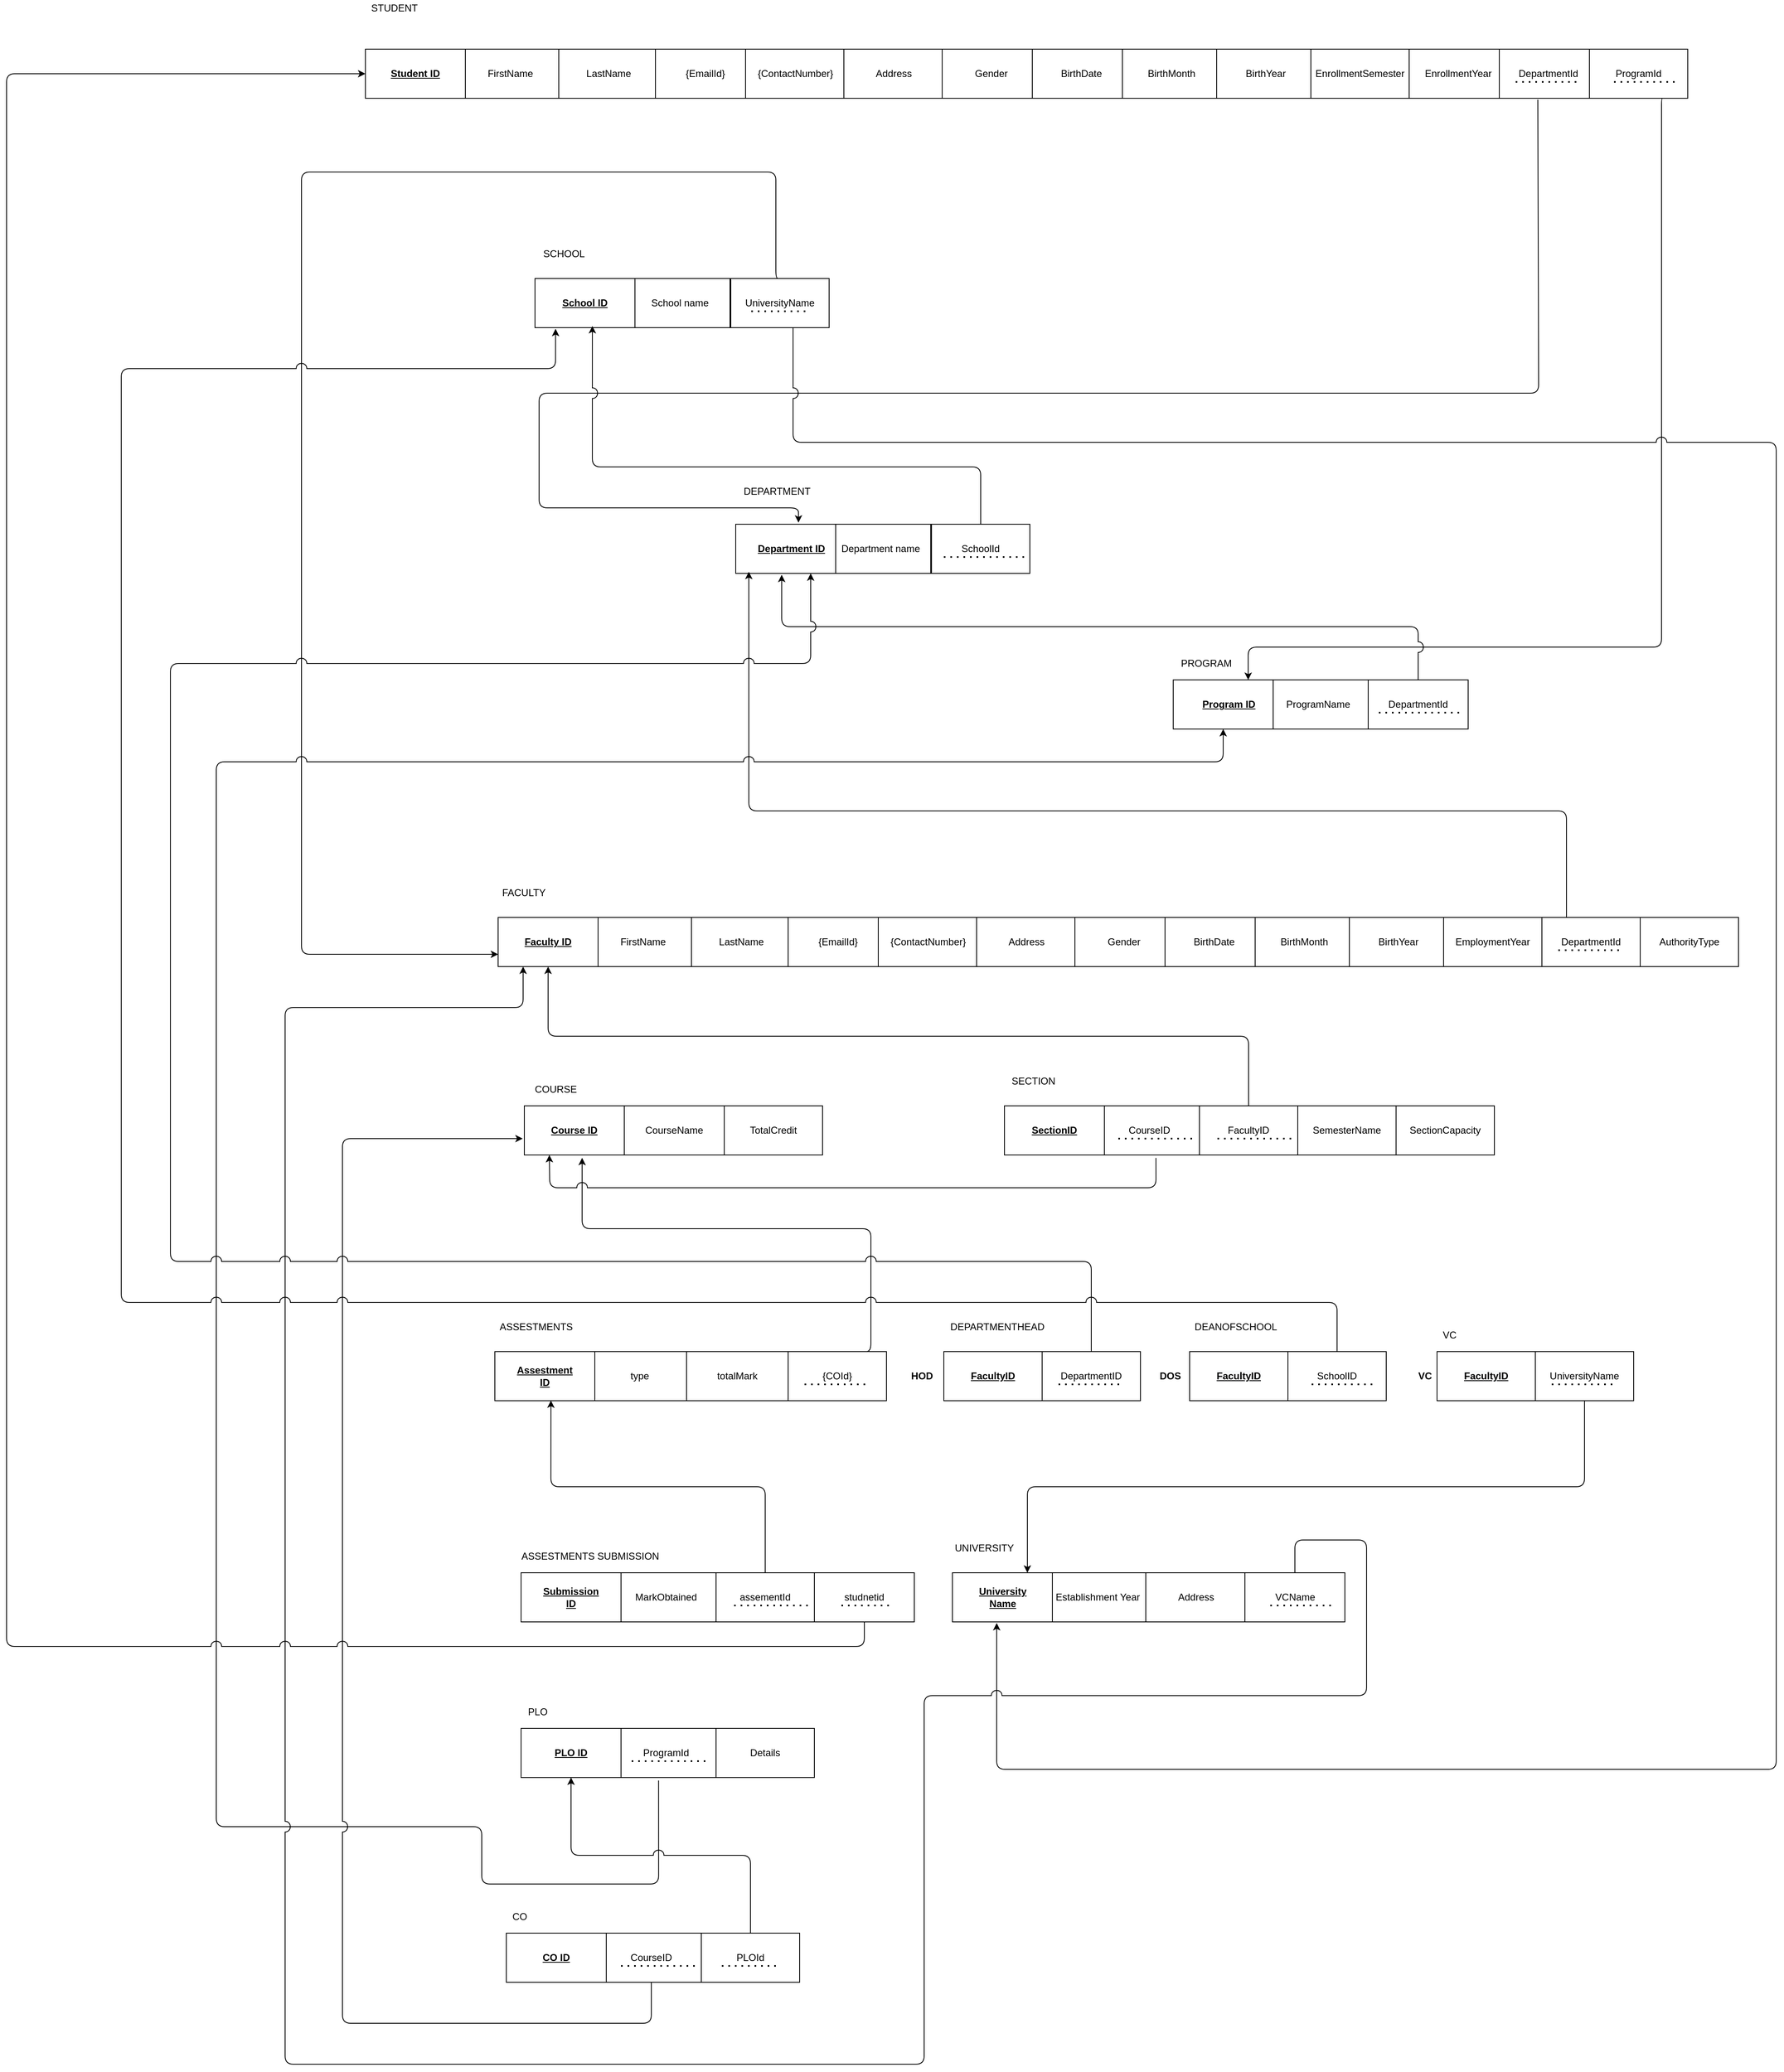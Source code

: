 <mxfile version="14.5.1" type="device"><diagram id="TLqkHAQ5XNs-BFpnqTvc" name="Page-1"><mxGraphModel dx="2272" dy="862" grid="1" gridSize="10" guides="1" tooltips="1" connect="1" arrows="1" fold="1" page="1" pageScale="1" pageWidth="850" pageHeight="1100" math="0" shadow="0"><root><mxCell id="0"/><mxCell id="1" parent="0"/><mxCell id="iAF2rdNjsyLF4VbZeckE-56" value="" style="edgeStyle=orthogonalEdgeStyle;rounded=1;orthogonalLoop=1;jettySize=auto;html=1;" parent="1" edge="1"><mxGeometry relative="1" as="geometry"><mxPoint x="350" y="560" as="sourcePoint"/></mxGeometry></mxCell><mxCell id="iAF2rdNjsyLF4VbZeckE-72" value="STUDENT" style="text;html=1;align=center;verticalAlign=middle;resizable=0;points=[];autosize=1;strokeColor=none;" parent="1" vertex="1"><mxGeometry x="-82" y="290" width="70" height="20" as="geometry"/></mxCell><mxCell id="iAF2rdNjsyLF4VbZeckE-84" value="FirstName" style="rounded=0;whiteSpace=wrap;html=1;" parent="1" vertex="1"><mxGeometry x="34" y="350" width="122" height="60" as="geometry"/></mxCell><mxCell id="iAF2rdNjsyLF4VbZeckE-85" value="" style="rounded=0;whiteSpace=wrap;html=1;" parent="1" vertex="1"><mxGeometry x="-82" y="350" width="122" height="60" as="geometry"/></mxCell><mxCell id="iAF2rdNjsyLF4VbZeckE-86" value="LastName" style="rounded=0;whiteSpace=wrap;html=1;" parent="1" vertex="1"><mxGeometry x="154" y="350" width="122" height="60" as="geometry"/></mxCell><mxCell id="iAF2rdNjsyLF4VbZeckE-87" value="&lt;b&gt;&lt;u&gt;Student ID&lt;/u&gt;&lt;/b&gt;" style="text;html=1;strokeColor=none;fillColor=none;align=center;verticalAlign=middle;whiteSpace=wrap;rounded=0;" parent="1" vertex="1"><mxGeometry x="-56" y="370" width="70" height="20" as="geometry"/></mxCell><mxCell id="iAF2rdNjsyLF4VbZeckE-88" value="{EmailId}" style="whiteSpace=wrap;html=1;" parent="1" vertex="1"><mxGeometry x="272" y="350" width="122" height="60" as="geometry"/></mxCell><mxCell id="iAF2rdNjsyLF4VbZeckE-89" value="{ContactNumber}" style="whiteSpace=wrap;html=1;" parent="1" vertex="1"><mxGeometry x="382" y="350" width="122" height="60" as="geometry"/></mxCell><mxCell id="iAF2rdNjsyLF4VbZeckE-90" value="Address" style="whiteSpace=wrap;html=1;" parent="1" vertex="1"><mxGeometry x="502" y="350" width="122" height="60" as="geometry"/></mxCell><mxCell id="iAF2rdNjsyLF4VbZeckE-91" value="Gender" style="whiteSpace=wrap;html=1;" parent="1" vertex="1"><mxGeometry x="622" y="350" width="120" height="60" as="geometry"/></mxCell><mxCell id="iAF2rdNjsyLF4VbZeckE-92" value="BirthDate" style="whiteSpace=wrap;html=1;" parent="1" vertex="1"><mxGeometry x="732" y="350" width="120" height="60" as="geometry"/></mxCell><mxCell id="iAF2rdNjsyLF4VbZeckE-93" value="BirthMonth" style="whiteSpace=wrap;html=1;" parent="1" vertex="1"><mxGeometry x="842" y="350" width="120" height="60" as="geometry"/></mxCell><mxCell id="iAF2rdNjsyLF4VbZeckE-94" value="BirthYear" style="whiteSpace=wrap;html=1;" parent="1" vertex="1"><mxGeometry x="957" y="350" width="120" height="60" as="geometry"/></mxCell><mxCell id="iAF2rdNjsyLF4VbZeckE-95" value="EnrollmentSemester" style="whiteSpace=wrap;html=1;" parent="1" vertex="1"><mxGeometry x="1072" y="350" width="120" height="60" as="geometry"/></mxCell><mxCell id="iAF2rdNjsyLF4VbZeckE-96" value="" style="edgeStyle=orthogonalEdgeStyle;rounded=1;orthogonalLoop=1;jettySize=auto;html=1;" parent="1" source="iAF2rdNjsyLF4VbZeckE-97" edge="1"><mxGeometry relative="1" as="geometry"><mxPoint x="1532.0" y="380" as="targetPoint"/></mxGeometry></mxCell><mxCell id="iAF2rdNjsyLF4VbZeckE-97" value="EnrollmentYear" style="whiteSpace=wrap;html=1;" parent="1" vertex="1"><mxGeometry x="1192" y="350" width="120" height="60" as="geometry"/></mxCell><mxCell id="iAF2rdNjsyLF4VbZeckE-131" style="edgeStyle=orthogonalEdgeStyle;rounded=1;orthogonalLoop=1;jettySize=auto;html=1;entryX=0.628;entryY=-0.033;entryDx=0;entryDy=0;entryPerimeter=0;exitX=0.392;exitY=1.027;exitDx=0;exitDy=0;exitPerimeter=0;jumpStyle=arc;jumpSize=13;" parent="1" source="iAF2rdNjsyLF4VbZeckE-98" target="iAF2rdNjsyLF4VbZeckE-112" edge="1"><mxGeometry relative="1" as="geometry"><Array as="points"><mxPoint x="1350" y="412"/><mxPoint x="1350" y="770"/><mxPoint x="130" y="770"/><mxPoint x="130" y="910"/><mxPoint x="447" y="910"/></Array><mxPoint x="1350" y="460" as="sourcePoint"/></mxGeometry></mxCell><mxCell id="iAF2rdNjsyLF4VbZeckE-98" value="DepartmentId" style="whiteSpace=wrap;html=1;" parent="1" vertex="1"><mxGeometry x="1302" y="350" width="120" height="60" as="geometry"/></mxCell><mxCell id="iAF2rdNjsyLF4VbZeckE-99" value="" style="endArrow=none;dashed=1;html=1;dashPattern=1 3;strokeWidth=2;" parent="1" edge="1"><mxGeometry width="50" height="50" relative="1" as="geometry"><mxPoint x="1322" y="390" as="sourcePoint"/><mxPoint x="1402" y="390" as="targetPoint"/><Array as="points"><mxPoint x="1392" y="390"/></Array></mxGeometry></mxCell><mxCell id="iAF2rdNjsyLF4VbZeckE-132" style="edgeStyle=orthogonalEdgeStyle;rounded=1;orthogonalLoop=1;jettySize=auto;html=1;exitX=0.75;exitY=1;exitDx=0;exitDy=0;entryX=0.75;entryY=0;entryDx=0;entryDy=0;jumpStyle=arc;jumpSize=13;" parent="1" source="iAF2rdNjsyLF4VbZeckE-100" target="iAF2rdNjsyLF4VbZeckE-123" edge="1"><mxGeometry relative="1" as="geometry"><mxPoint x="650" y="1140" as="targetPoint"/><Array as="points"><mxPoint x="1500" y="410"/><mxPoint x="1500" y="1080"/><mxPoint x="996" y="1080"/></Array></mxGeometry></mxCell><mxCell id="iAF2rdNjsyLF4VbZeckE-100" value="ProgramId" style="whiteSpace=wrap;html=1;" parent="1" vertex="1"><mxGeometry x="1412" y="350" width="120" height="60" as="geometry"/></mxCell><mxCell id="iAF2rdNjsyLF4VbZeckE-101" value="" style="endArrow=none;dashed=1;html=1;dashPattern=1 3;strokeWidth=2;" parent="1" edge="1"><mxGeometry width="50" height="50" relative="1" as="geometry"><mxPoint x="1442" y="390" as="sourcePoint"/><mxPoint x="1522" y="390" as="targetPoint"/></mxGeometry></mxCell><mxCell id="iAF2rdNjsyLF4VbZeckE-103" value="SCHOOL" style="text;html=1;align=center;verticalAlign=middle;resizable=0;points=[];autosize=1;strokeColor=none;" parent="1" vertex="1"><mxGeometry x="125" y="590" width="70" height="20" as="geometry"/></mxCell><mxCell id="iAF2rdNjsyLF4VbZeckE-104" value="School name" style="rounded=0;whiteSpace=wrap;html=1;" parent="1" vertex="1"><mxGeometry x="241" y="630" width="122" height="60" as="geometry"/></mxCell><mxCell id="iAF2rdNjsyLF4VbZeckE-105" value="" style="rounded=0;whiteSpace=wrap;html=1;" parent="1" vertex="1"><mxGeometry x="125" y="630" width="122" height="60" as="geometry"/></mxCell><mxCell id="iAF2rdNjsyLF4VbZeckE-106" value="&lt;u&gt;&lt;b&gt;School ID&lt;br&gt;&lt;/b&gt;&lt;/u&gt;" style="text;html=1;strokeColor=none;fillColor=none;align=center;verticalAlign=middle;whiteSpace=wrap;rounded=0;" parent="1" vertex="1"><mxGeometry x="151" y="650" width="70" height="20" as="geometry"/></mxCell><mxCell id="iAF2rdNjsyLF4VbZeckE-154" style="edgeStyle=orthogonalEdgeStyle;rounded=1;jumpStyle=arc;jumpSize=13;orthogonalLoop=1;jettySize=auto;html=1;exitX=0.5;exitY=0;exitDx=0;exitDy=0;entryX=0;entryY=0.75;entryDx=0;entryDy=0;" parent="1" source="iAF2rdNjsyLF4VbZeckE-108" target="iAF2rdNjsyLF4VbZeckE-135" edge="1"><mxGeometry relative="1" as="geometry"><mxPoint x="-170" y="1460" as="targetPoint"/><Array as="points"><mxPoint x="419" y="630"/><mxPoint x="419" y="500"/><mxPoint x="-160" y="500"/><mxPoint x="-160" y="1455"/></Array><mxPoint x="419" y="810" as="sourcePoint"/></mxGeometry></mxCell><mxCell id="iAF2rdNjsyLF4VbZeckE-242" style="edgeStyle=orthogonalEdgeStyle;rounded=1;jumpStyle=arc;jumpSize=13;orthogonalLoop=1;jettySize=auto;html=1;exitX=0.633;exitY=1;exitDx=0;exitDy=0;entryX=0.443;entryY=1.023;entryDx=0;entryDy=0;exitPerimeter=0;entryPerimeter=0;" parent="1" source="iAF2rdNjsyLF4VbZeckE-108" target="iAF2rdNjsyLF4VbZeckE-230" edge="1"><mxGeometry relative="1" as="geometry"><mxPoint x="1650" y="3750" as="targetPoint"/><Array as="points"><mxPoint x="440" y="830"/><mxPoint x="1640" y="830"/><mxPoint x="1640" y="2450"/><mxPoint x="689" y="2450"/></Array></mxGeometry></mxCell><mxCell id="iAF2rdNjsyLF4VbZeckE-108" value="UniversityName" style="whiteSpace=wrap;html=1;" parent="1" vertex="1"><mxGeometry x="364" y="630" width="120" height="60" as="geometry"/></mxCell><mxCell id="iAF2rdNjsyLF4VbZeckE-111" value="Department name" style="rounded=0;whiteSpace=wrap;html=1;" parent="1" vertex="1"><mxGeometry x="486" y="930" width="122" height="60" as="geometry"/></mxCell><mxCell id="iAF2rdNjsyLF4VbZeckE-112" value="" style="rounded=0;whiteSpace=wrap;html=1;" parent="1" vertex="1"><mxGeometry x="370" y="930" width="122" height="60" as="geometry"/></mxCell><mxCell id="iAF2rdNjsyLF4VbZeckE-113" value="&lt;u&gt;&lt;b&gt;Department ID&lt;br&gt;&lt;/b&gt;&lt;/u&gt;" style="text;html=1;strokeColor=none;fillColor=none;align=center;verticalAlign=middle;whiteSpace=wrap;rounded=0;" parent="1" vertex="1"><mxGeometry x="396" y="950" width="84" height="20" as="geometry"/></mxCell><mxCell id="iAF2rdNjsyLF4VbZeckE-121" style="edgeStyle=orthogonalEdgeStyle;rounded=1;orthogonalLoop=1;jettySize=auto;html=1;exitX=0.5;exitY=0;exitDx=0;exitDy=0;entryX=0.574;entryY=0.967;entryDx=0;entryDy=0;entryPerimeter=0;jumpStyle=arc;jumpSize=13;" parent="1" source="iAF2rdNjsyLF4VbZeckE-115" target="iAF2rdNjsyLF4VbZeckE-105" edge="1"><mxGeometry relative="1" as="geometry"><Array as="points"><mxPoint x="669" y="860"/><mxPoint x="195" y="860"/></Array></mxGeometry></mxCell><mxCell id="iAF2rdNjsyLF4VbZeckE-115" value="SchoolId" style="whiteSpace=wrap;html=1;" parent="1" vertex="1"><mxGeometry x="609" y="930" width="120" height="60" as="geometry"/></mxCell><mxCell id="iAF2rdNjsyLF4VbZeckE-117" value="" style="endArrow=none;dashed=1;html=1;dashPattern=1 3;strokeWidth=2;" parent="1" edge="1"><mxGeometry width="50" height="50" relative="1" as="geometry"><mxPoint x="624" y="970" as="sourcePoint"/><mxPoint x="724" y="970" as="targetPoint"/><Array as="points"><mxPoint x="674" y="970"/></Array></mxGeometry></mxCell><mxCell id="iAF2rdNjsyLF4VbZeckE-118" value="DEPARTMENT" style="text;html=1;align=center;verticalAlign=middle;resizable=0;points=[];autosize=1;strokeColor=none;" parent="1" vertex="1"><mxGeometry x="370" y="880" width="100" height="20" as="geometry"/></mxCell><mxCell id="iAF2rdNjsyLF4VbZeckE-122" value="ProgramName" style="rounded=0;whiteSpace=wrap;html=1;" parent="1" vertex="1"><mxGeometry x="1020" y="1120" width="122" height="60" as="geometry"/></mxCell><mxCell id="iAF2rdNjsyLF4VbZeckE-123" value="" style="rounded=0;whiteSpace=wrap;html=1;" parent="1" vertex="1"><mxGeometry x="904" y="1120" width="122" height="60" as="geometry"/></mxCell><mxCell id="iAF2rdNjsyLF4VbZeckE-124" value="&lt;u&gt;&lt;b&gt;Program ID&lt;br&gt;&lt;/b&gt;&lt;/u&gt;" style="text;html=1;strokeColor=none;fillColor=none;align=center;verticalAlign=middle;whiteSpace=wrap;rounded=0;" parent="1" vertex="1"><mxGeometry x="930" y="1140" width="84" height="20" as="geometry"/></mxCell><mxCell id="iAF2rdNjsyLF4VbZeckE-130" style="edgeStyle=orthogonalEdgeStyle;rounded=1;orthogonalLoop=1;jettySize=auto;html=1;exitX=0.5;exitY=0;exitDx=0;exitDy=0;entryX=0.46;entryY=1.028;entryDx=0;entryDy=0;entryPerimeter=0;jumpStyle=arc;jumpSize=13;" parent="1" source="iAF2rdNjsyLF4VbZeckE-125" target="iAF2rdNjsyLF4VbZeckE-112" edge="1"><mxGeometry relative="1" as="geometry"/></mxCell><mxCell id="iAF2rdNjsyLF4VbZeckE-125" value="DepartmentId" style="whiteSpace=wrap;html=1;" parent="1" vertex="1"><mxGeometry x="1142" y="1120" width="122" height="60" as="geometry"/></mxCell><mxCell id="iAF2rdNjsyLF4VbZeckE-126" value="" style="endArrow=none;dashed=1;html=1;dashPattern=1 3;strokeWidth=2;" parent="1" edge="1"><mxGeometry width="50" height="50" relative="1" as="geometry"><mxPoint x="1155" y="1160" as="sourcePoint"/><mxPoint x="1255" y="1160" as="targetPoint"/></mxGeometry></mxCell><mxCell id="iAF2rdNjsyLF4VbZeckE-127" value="PROGRAM" style="text;html=1;align=center;verticalAlign=middle;resizable=0;points=[];autosize=1;strokeColor=none;" parent="1" vertex="1"><mxGeometry x="904" y="1090" width="80" height="20" as="geometry"/></mxCell><mxCell id="iAF2rdNjsyLF4VbZeckE-133" value="FACULTY" style="text;html=1;align=center;verticalAlign=middle;resizable=0;points=[];autosize=1;strokeColor=none;" parent="1" vertex="1"><mxGeometry x="76" y="1370" width="70" height="20" as="geometry"/></mxCell><mxCell id="iAF2rdNjsyLF4VbZeckE-134" value="FirstName" style="rounded=0;whiteSpace=wrap;html=1;" parent="1" vertex="1"><mxGeometry x="196" y="1410" width="122" height="60" as="geometry"/></mxCell><mxCell id="iAF2rdNjsyLF4VbZeckE-135" value="" style="rounded=0;whiteSpace=wrap;html=1;" parent="1" vertex="1"><mxGeometry x="80" y="1410" width="122" height="60" as="geometry"/></mxCell><mxCell id="iAF2rdNjsyLF4VbZeckE-136" value="LastName" style="rounded=0;whiteSpace=wrap;html=1;" parent="1" vertex="1"><mxGeometry x="316" y="1410" width="122" height="60" as="geometry"/></mxCell><mxCell id="iAF2rdNjsyLF4VbZeckE-137" value="&lt;b&gt;&lt;u&gt;Faculty ID&lt;/u&gt;&lt;/b&gt;" style="text;html=1;strokeColor=none;fillColor=none;align=center;verticalAlign=middle;whiteSpace=wrap;rounded=0;" parent="1" vertex="1"><mxGeometry x="106" y="1430" width="70" height="20" as="geometry"/></mxCell><mxCell id="iAF2rdNjsyLF4VbZeckE-138" value="{EmailId}" style="whiteSpace=wrap;html=1;" parent="1" vertex="1"><mxGeometry x="434" y="1410" width="122" height="60" as="geometry"/></mxCell><mxCell id="iAF2rdNjsyLF4VbZeckE-139" value="{ContactNumber}" style="whiteSpace=wrap;html=1;" parent="1" vertex="1"><mxGeometry x="544" y="1410" width="122" height="60" as="geometry"/></mxCell><mxCell id="iAF2rdNjsyLF4VbZeckE-140" value="Address" style="whiteSpace=wrap;html=1;" parent="1" vertex="1"><mxGeometry x="664" y="1410" width="122" height="60" as="geometry"/></mxCell><mxCell id="iAF2rdNjsyLF4VbZeckE-141" value="Gender" style="whiteSpace=wrap;html=1;" parent="1" vertex="1"><mxGeometry x="784" y="1410" width="120" height="60" as="geometry"/></mxCell><mxCell id="iAF2rdNjsyLF4VbZeckE-142" value="BirthDate" style="whiteSpace=wrap;html=1;" parent="1" vertex="1"><mxGeometry x="894" y="1410" width="120" height="60" as="geometry"/></mxCell><mxCell id="iAF2rdNjsyLF4VbZeckE-143" value="BirthMonth" style="whiteSpace=wrap;html=1;" parent="1" vertex="1"><mxGeometry x="1004" y="1410" width="120" height="60" as="geometry"/></mxCell><mxCell id="iAF2rdNjsyLF4VbZeckE-144" value="BirthYear" style="whiteSpace=wrap;html=1;" parent="1" vertex="1"><mxGeometry x="1119" y="1410" width="120" height="60" as="geometry"/></mxCell><mxCell id="iAF2rdNjsyLF4VbZeckE-145" value="EmploymentYear" style="whiteSpace=wrap;html=1;" parent="1" vertex="1"><mxGeometry x="1234" y="1410" width="120" height="60" as="geometry"/></mxCell><mxCell id="iAF2rdNjsyLF4VbZeckE-152" style="edgeStyle=orthogonalEdgeStyle;rounded=1;jumpStyle=arc;jumpSize=13;orthogonalLoop=1;jettySize=auto;html=1;exitX=0.25;exitY=0;exitDx=0;exitDy=0;entryX=0.131;entryY=0.967;entryDx=0;entryDy=0;entryPerimeter=0;" parent="1" source="iAF2rdNjsyLF4VbZeckE-148" target="iAF2rdNjsyLF4VbZeckE-112" edge="1"><mxGeometry relative="1" as="geometry"><mxPoint x="-30" y="1150" as="targetPoint"/><Array as="points"><mxPoint x="1384" y="1280"/><mxPoint x="386" y="1280"/></Array></mxGeometry></mxCell><mxCell id="iAF2rdNjsyLF4VbZeckE-148" value="DepartmentId" style="whiteSpace=wrap;html=1;" parent="1" vertex="1"><mxGeometry x="1354" y="1410" width="120" height="60" as="geometry"/></mxCell><mxCell id="iAF2rdNjsyLF4VbZeckE-151" value="" style="endArrow=none;dashed=1;html=1;dashPattern=1 3;strokeWidth=2;" parent="1" edge="1"><mxGeometry width="50" height="50" relative="1" as="geometry"><mxPoint x="1374" y="1450" as="sourcePoint"/><mxPoint x="1454" y="1450" as="targetPoint"/></mxGeometry></mxCell><mxCell id="iAF2rdNjsyLF4VbZeckE-155" value="COURSE" style="text;html=1;align=center;verticalAlign=middle;resizable=0;points=[];autosize=1;strokeColor=none;" parent="1" vertex="1"><mxGeometry x="115" y="1610" width="70" height="20" as="geometry"/></mxCell><mxCell id="iAF2rdNjsyLF4VbZeckE-157" value="" style="rounded=0;whiteSpace=wrap;html=1;" parent="1" vertex="1"><mxGeometry x="112" y="1640" width="122" height="60" as="geometry"/></mxCell><mxCell id="iAF2rdNjsyLF4VbZeckE-159" value="&lt;b&gt;&lt;u&gt;Course ID&lt;br&gt;&lt;/u&gt;&lt;/b&gt;" style="text;html=1;strokeColor=none;fillColor=none;align=center;verticalAlign=middle;whiteSpace=wrap;rounded=0;" parent="1" vertex="1"><mxGeometry x="138" y="1660" width="70" height="20" as="geometry"/></mxCell><mxCell id="iAF2rdNjsyLF4VbZeckE-160" value="CourseName" style="whiteSpace=wrap;html=1;" parent="1" vertex="1"><mxGeometry x="234" y="1640" width="122" height="60" as="geometry"/></mxCell><mxCell id="iAF2rdNjsyLF4VbZeckE-162" value="TotalCredit" style="whiteSpace=wrap;html=1;" parent="1" vertex="1"><mxGeometry x="356" y="1640" width="120" height="60" as="geometry"/></mxCell><mxCell id="iAF2rdNjsyLF4VbZeckE-174" value="ASSESTMENTS" style="text;html=1;align=center;verticalAlign=middle;resizable=0;points=[];autosize=1;strokeColor=none;" parent="1" vertex="1"><mxGeometry x="76" y="1900" width="100" height="20" as="geometry"/></mxCell><mxCell id="iAF2rdNjsyLF4VbZeckE-176" value="type" style="rounded=0;whiteSpace=wrap;html=1;" parent="1" vertex="1"><mxGeometry x="192" y="1940" width="122" height="60" as="geometry"/></mxCell><mxCell id="iAF2rdNjsyLF4VbZeckE-177" value="" style="rounded=0;whiteSpace=wrap;html=1;" parent="1" vertex="1"><mxGeometry x="76" y="1940" width="122" height="60" as="geometry"/></mxCell><mxCell id="iAF2rdNjsyLF4VbZeckE-178" value="totalMark" style="rounded=0;whiteSpace=wrap;html=1;" parent="1" vertex="1"><mxGeometry x="310" y="1940" width="124" height="60" as="geometry"/></mxCell><mxCell id="iAF2rdNjsyLF4VbZeckE-179" value="&lt;b&gt;&lt;u&gt;Assestment ID&lt;/u&gt;&lt;/b&gt;" style="text;html=1;strokeColor=none;fillColor=none;align=center;verticalAlign=middle;whiteSpace=wrap;rounded=0;" parent="1" vertex="1"><mxGeometry x="102" y="1960" width="70" height="20" as="geometry"/></mxCell><mxCell id="iAF2rdNjsyLF4VbZeckE-185" style="edgeStyle=orthogonalEdgeStyle;rounded=1;jumpStyle=arc;jumpSize=13;orthogonalLoop=1;jettySize=auto;html=1;exitX=0.75;exitY=0;exitDx=0;exitDy=0;entryX=0.578;entryY=1.059;entryDx=0;entryDy=0;entryPerimeter=0;" parent="1" source="iAF2rdNjsyLF4VbZeckE-181" target="iAF2rdNjsyLF4VbZeckE-157" edge="1"><mxGeometry relative="1" as="geometry"><mxPoint x="535.412" y="1770" as="targetPoint"/><Array as="points"><mxPoint x="535" y="1940"/><mxPoint x="535" y="1790"/><mxPoint x="183" y="1790"/></Array><mxPoint x="535" y="2180" as="sourcePoint"/></mxGeometry></mxCell><mxCell id="iAF2rdNjsyLF4VbZeckE-181" value="{COId}" style="whiteSpace=wrap;html=1;" parent="1" vertex="1"><mxGeometry x="434" y="1940" width="120" height="60" as="geometry"/></mxCell><mxCell id="iAF2rdNjsyLF4VbZeckE-182" value="" style="endArrow=none;dashed=1;html=1;dashPattern=1 3;strokeWidth=2;" parent="1" edge="1"><mxGeometry width="50" height="50" relative="1" as="geometry"><mxPoint x="454" y="1980" as="sourcePoint"/><mxPoint x="534" y="1980" as="targetPoint"/></mxGeometry></mxCell><mxCell id="iAF2rdNjsyLF4VbZeckE-186" value="ASSESTMENTS SUBMISSION" style="text;html=1;align=center;verticalAlign=middle;resizable=0;points=[];autosize=1;strokeColor=none;" parent="1" vertex="1"><mxGeometry x="102" y="2180" width="180" height="20" as="geometry"/></mxCell><mxCell id="iAF2rdNjsyLF4VbZeckE-187" value="MarkObtained" style="rounded=0;whiteSpace=wrap;html=1;" parent="1" vertex="1"><mxGeometry x="224" y="2210" width="122" height="60" as="geometry"/></mxCell><mxCell id="iAF2rdNjsyLF4VbZeckE-188" value="" style="rounded=0;whiteSpace=wrap;html=1;" parent="1" vertex="1"><mxGeometry x="108" y="2210" width="122" height="60" as="geometry"/></mxCell><mxCell id="iAF2rdNjsyLF4VbZeckE-189" value="&lt;b&gt;&lt;u&gt;Submission ID&lt;/u&gt;&lt;/b&gt;" style="text;html=1;strokeColor=none;fillColor=none;align=center;verticalAlign=middle;whiteSpace=wrap;rounded=0;" parent="1" vertex="1"><mxGeometry x="134" y="2230" width="70" height="20" as="geometry"/></mxCell><mxCell id="iAF2rdNjsyLF4VbZeckE-193" style="edgeStyle=orthogonalEdgeStyle;rounded=1;jumpStyle=arc;jumpSize=13;orthogonalLoop=1;jettySize=auto;html=1;exitX=0.5;exitY=0;exitDx=0;exitDy=0;entryX=0.561;entryY=0.995;entryDx=0;entryDy=0;entryPerimeter=0;" parent="1" source="iAF2rdNjsyLF4VbZeckE-191" target="iAF2rdNjsyLF4VbZeckE-177" edge="1"><mxGeometry relative="1" as="geometry"/></mxCell><mxCell id="iAF2rdNjsyLF4VbZeckE-191" value="assementId" style="whiteSpace=wrap;html=1;" parent="1" vertex="1"><mxGeometry x="346" y="2210" width="120" height="60" as="geometry"/></mxCell><mxCell id="iAF2rdNjsyLF4VbZeckE-192" value="" style="endArrow=none;dashed=1;html=1;dashPattern=1 3;strokeWidth=2;" parent="1" edge="1"><mxGeometry width="50" height="50" relative="1" as="geometry"><mxPoint x="368" y="2250" as="sourcePoint"/><mxPoint x="458" y="2250" as="targetPoint"/></mxGeometry></mxCell><mxCell id="iAF2rdNjsyLF4VbZeckE-194" value="PLO" style="text;html=1;align=center;verticalAlign=middle;resizable=0;points=[];autosize=1;strokeColor=none;" parent="1" vertex="1"><mxGeometry x="108" y="2370" width="40" height="20" as="geometry"/></mxCell><mxCell id="iAF2rdNjsyLF4VbZeckE-201" style="edgeStyle=orthogonalEdgeStyle;rounded=1;jumpStyle=arc;jumpSize=13;orthogonalLoop=1;jettySize=auto;html=1;exitX=0.425;exitY=1.06;exitDx=0;exitDy=0;entryX=0.5;entryY=1;entryDx=0;entryDy=0;exitPerimeter=0;" parent="1" source="iAF2rdNjsyLF4VbZeckE-196" target="iAF2rdNjsyLF4VbZeckE-123" edge="1"><mxGeometry relative="1" as="geometry"><mxPoint x="-264" y="1990" as="targetPoint"/><Array as="points"><mxPoint x="276" y="2590"/><mxPoint x="60" y="2590"/><mxPoint x="60" y="2520"/><mxPoint x="-264" y="2520"/><mxPoint x="-264" y="1220"/><mxPoint x="965" y="1220"/></Array></mxGeometry></mxCell><mxCell id="iAF2rdNjsyLF4VbZeckE-196" value="ProgramId" style="rounded=0;whiteSpace=wrap;html=1;" parent="1" vertex="1"><mxGeometry x="224" y="2400" width="122" height="60" as="geometry"/></mxCell><mxCell id="iAF2rdNjsyLF4VbZeckE-197" value="" style="rounded=0;whiteSpace=wrap;html=1;" parent="1" vertex="1"><mxGeometry x="108" y="2400" width="122" height="60" as="geometry"/></mxCell><mxCell id="iAF2rdNjsyLF4VbZeckE-198" value="&lt;b&gt;&lt;u&gt;PLO ID&lt;/u&gt;&lt;/b&gt;" style="text;html=1;strokeColor=none;fillColor=none;align=center;verticalAlign=middle;whiteSpace=wrap;rounded=0;" parent="1" vertex="1"><mxGeometry x="134" y="2420" width="70" height="20" as="geometry"/></mxCell><mxCell id="iAF2rdNjsyLF4VbZeckE-199" value="Details" style="whiteSpace=wrap;html=1;" parent="1" vertex="1"><mxGeometry x="346" y="2400" width="120" height="60" as="geometry"/></mxCell><mxCell id="iAF2rdNjsyLF4VbZeckE-200" value="" style="endArrow=none;dashed=1;html=1;dashPattern=1 3;strokeWidth=2;" parent="1" edge="1"><mxGeometry width="50" height="50" relative="1" as="geometry"><mxPoint x="243" y="2440" as="sourcePoint"/><mxPoint x="333" y="2440" as="targetPoint"/></mxGeometry></mxCell><mxCell id="iAF2rdNjsyLF4VbZeckE-213" style="edgeStyle=orthogonalEdgeStyle;rounded=1;jumpStyle=arc;jumpSize=13;orthogonalLoop=1;jettySize=auto;html=1;exitX=0.5;exitY=1;exitDx=0;exitDy=0;" parent="1" source="iAF2rdNjsyLF4VbZeckE-203" edge="1"><mxGeometry relative="1" as="geometry"><mxPoint x="110" y="1680" as="targetPoint"/><Array as="points"><mxPoint x="267" y="2760"/><mxPoint x="-110" y="2760"/><mxPoint x="-110" y="1680"/></Array></mxGeometry></mxCell><mxCell id="iAF2rdNjsyLF4VbZeckE-203" value="CourseID" style="rounded=0;whiteSpace=wrap;html=1;" parent="1" vertex="1"><mxGeometry x="206" y="2650" width="122" height="60" as="geometry"/></mxCell><mxCell id="iAF2rdNjsyLF4VbZeckE-204" value="" style="rounded=0;whiteSpace=wrap;html=1;" parent="1" vertex="1"><mxGeometry x="90" y="2650" width="122" height="60" as="geometry"/></mxCell><mxCell id="iAF2rdNjsyLF4VbZeckE-205" value="&lt;b&gt;&lt;u&gt;CO ID&lt;/u&gt;&lt;/b&gt;" style="text;html=1;strokeColor=none;fillColor=none;align=center;verticalAlign=middle;whiteSpace=wrap;rounded=0;" parent="1" vertex="1"><mxGeometry x="116" y="2670" width="70" height="20" as="geometry"/></mxCell><mxCell id="iAF2rdNjsyLF4VbZeckE-214" style="edgeStyle=orthogonalEdgeStyle;rounded=1;jumpStyle=arc;jumpSize=13;orthogonalLoop=1;jettySize=auto;html=1;exitX=0.5;exitY=0;exitDx=0;exitDy=0;entryX=0.5;entryY=1;entryDx=0;entryDy=0;" parent="1" source="iAF2rdNjsyLF4VbZeckE-206" target="iAF2rdNjsyLF4VbZeckE-197" edge="1"><mxGeometry relative="1" as="geometry"/></mxCell><mxCell id="iAF2rdNjsyLF4VbZeckE-206" value="PLOId" style="whiteSpace=wrap;html=1;" parent="1" vertex="1"><mxGeometry x="328" y="2650" width="120" height="60" as="geometry"/></mxCell><mxCell id="iAF2rdNjsyLF4VbZeckE-207" value="" style="endArrow=none;dashed=1;html=1;dashPattern=1 3;strokeWidth=2;" parent="1" edge="1"><mxGeometry width="50" height="50" relative="1" as="geometry"><mxPoint x="230" y="2690.0" as="sourcePoint"/><mxPoint x="320" y="2690.0" as="targetPoint"/></mxGeometry></mxCell><mxCell id="iAF2rdNjsyLF4VbZeckE-208" value="CO" style="text;html=1;align=center;verticalAlign=middle;resizable=0;points=[];autosize=1;strokeColor=none;" parent="1" vertex="1"><mxGeometry x="91" y="2620" width="30" height="20" as="geometry"/></mxCell><mxCell id="iAF2rdNjsyLF4VbZeckE-212" value="" style="endArrow=none;dashed=1;html=1;dashPattern=1 3;strokeWidth=2;" parent="1" edge="1"><mxGeometry width="50" height="50" relative="1" as="geometry"><mxPoint x="353" y="2690" as="sourcePoint"/><mxPoint x="423" y="2690" as="targetPoint"/><Array as="points"><mxPoint x="393" y="2690"/></Array></mxGeometry></mxCell><mxCell id="iAF2rdNjsyLF4VbZeckE-228" value="UNIVERSITY" style="text;html=1;align=center;verticalAlign=middle;resizable=0;points=[];autosize=1;strokeColor=none;" parent="1" vertex="1"><mxGeometry x="628" y="2170" width="90" height="20" as="geometry"/></mxCell><mxCell id="iAF2rdNjsyLF4VbZeckE-229" value="Establishment Year" style="rounded=0;whiteSpace=wrap;html=1;" parent="1" vertex="1"><mxGeometry x="750.5" y="2210" width="122" height="60" as="geometry"/></mxCell><mxCell id="iAF2rdNjsyLF4VbZeckE-230" value="" style="rounded=0;whiteSpace=wrap;html=1;" parent="1" vertex="1"><mxGeometry x="634.5" y="2210" width="122" height="60" as="geometry"/></mxCell><mxCell id="iAF2rdNjsyLF4VbZeckE-231" value="Address" style="rounded=0;whiteSpace=wrap;html=1;" parent="1" vertex="1"><mxGeometry x="870.5" y="2210" width="122" height="60" as="geometry"/></mxCell><mxCell id="iAF2rdNjsyLF4VbZeckE-232" value="&lt;b&gt;&lt;u&gt;University Name&lt;/u&gt;&lt;/b&gt;" style="text;html=1;strokeColor=none;fillColor=none;align=center;verticalAlign=middle;whiteSpace=wrap;rounded=0;" parent="1" vertex="1"><mxGeometry x="660.5" y="2230" width="70" height="20" as="geometry"/></mxCell><mxCell id="iAF2rdNjsyLF4VbZeckE-241" style="edgeStyle=orthogonalEdgeStyle;rounded=1;jumpStyle=arc;jumpSize=13;orthogonalLoop=1;jettySize=auto;html=1;entryX=0.25;entryY=1;entryDx=0;entryDy=0;exitX=0.5;exitY=0;exitDx=0;exitDy=0;" parent="1" source="iAF2rdNjsyLF4VbZeckE-234" target="iAF2rdNjsyLF4VbZeckE-135" edge="1"><mxGeometry relative="1" as="geometry"><mxPoint x="-150" y="1400" as="targetPoint"/><Array as="points"><mxPoint x="1053" y="2170"/><mxPoint x="1140" y="2170"/><mxPoint x="1140" y="2360"/><mxPoint x="600" y="2360"/><mxPoint x="600" y="2810"/><mxPoint x="-180" y="2810"/><mxPoint x="-180" y="1520"/><mxPoint x="111" y="1520"/></Array><mxPoint x="1420" y="2560" as="sourcePoint"/></mxGeometry></mxCell><mxCell id="iAF2rdNjsyLF4VbZeckE-234" value="VCName" style="whiteSpace=wrap;html=1;" parent="1" vertex="1"><mxGeometry x="991.5" y="2210" width="122" height="60" as="geometry"/></mxCell><mxCell id="iAF2rdNjsyLF4VbZeckE-239" value="" style="endArrow=none;dashed=1;html=1;dashPattern=1 3;strokeWidth=2;" parent="1" edge="1"><mxGeometry width="50" height="50" relative="1" as="geometry"><mxPoint x="1022.5" y="2250" as="sourcePoint"/><mxPoint x="1102.5" y="2250" as="targetPoint"/></mxGeometry></mxCell><mxCell id="VSVc-goV0LE4fA34rdjV-1" value="" style="endArrow=none;dashed=1;html=1;dashPattern=1 3;strokeWidth=2;" parent="1" edge="1"><mxGeometry width="50" height="50" relative="1" as="geometry"><mxPoint x="389" y="670" as="sourcePoint"/><mxPoint x="459" y="670" as="targetPoint"/><Array as="points"/></mxGeometry></mxCell><mxCell id="VSVc-goV0LE4fA34rdjV-2" value="AuthorityType" style="rounded=0;whiteSpace=wrap;html=1;" parent="1" vertex="1"><mxGeometry x="1474" y="1410" width="120" height="60" as="geometry"/></mxCell><mxCell id="VSVc-goV0LE4fA34rdjV-3" value="CourseID" style="rounded=0;whiteSpace=wrap;html=1;" parent="1" vertex="1"><mxGeometry x="814" y="1640" width="122" height="60" as="geometry"/></mxCell><mxCell id="VSVc-goV0LE4fA34rdjV-4" value="" style="rounded=0;whiteSpace=wrap;html=1;" parent="1" vertex="1"><mxGeometry x="698" y="1640" width="122" height="60" as="geometry"/></mxCell><mxCell id="VSVc-goV0LE4fA34rdjV-5" value="&lt;b&gt;&lt;u&gt;SectionID&lt;/u&gt;&lt;/b&gt;" style="text;html=1;strokeColor=none;fillColor=none;align=center;verticalAlign=middle;whiteSpace=wrap;rounded=0;" parent="1" vertex="1"><mxGeometry x="724" y="1660" width="70" height="20" as="geometry"/></mxCell><mxCell id="VSVc-goV0LE4fA34rdjV-31" style="edgeStyle=orthogonalEdgeStyle;rounded=1;orthogonalLoop=1;jettySize=auto;html=1;exitX=0.5;exitY=0;exitDx=0;exitDy=0;entryX=0.5;entryY=1;entryDx=0;entryDy=0;" parent="1" source="VSVc-goV0LE4fA34rdjV-6" target="iAF2rdNjsyLF4VbZeckE-135" edge="1"><mxGeometry relative="1" as="geometry"/></mxCell><mxCell id="VSVc-goV0LE4fA34rdjV-6" value="FacultyID" style="whiteSpace=wrap;html=1;" parent="1" vertex="1"><mxGeometry x="936" y="1640" width="120" height="60" as="geometry"/></mxCell><mxCell id="VSVc-goV0LE4fA34rdjV-7" value="" style="endArrow=none;dashed=1;html=1;dashPattern=1 3;strokeWidth=2;" parent="1" edge="1"><mxGeometry width="50" height="50" relative="1" as="geometry"><mxPoint x="958" y="1680" as="sourcePoint"/><mxPoint x="1048" y="1680" as="targetPoint"/></mxGeometry></mxCell><mxCell id="VSVc-goV0LE4fA34rdjV-9" value="" style="endArrow=none;dashed=1;html=1;dashPattern=1 3;strokeWidth=2;" parent="1" edge="1"><mxGeometry width="50" height="50" relative="1" as="geometry"><mxPoint x="837" y="1680" as="sourcePoint"/><mxPoint x="927" y="1680" as="targetPoint"/></mxGeometry></mxCell><mxCell id="VSVc-goV0LE4fA34rdjV-10" value="SemesterName" style="rounded=0;whiteSpace=wrap;html=1;" parent="1" vertex="1"><mxGeometry x="1056" y="1640" width="120" height="60" as="geometry"/></mxCell><mxCell id="VSVc-goV0LE4fA34rdjV-11" value="SectionCapacity" style="rounded=0;whiteSpace=wrap;html=1;" parent="1" vertex="1"><mxGeometry x="1176" y="1640" width="120" height="60" as="geometry"/></mxCell><mxCell id="VSVc-goV0LE4fA34rdjV-12" value="&lt;b&gt;&lt;u&gt;FacultyID&lt;/u&gt;&lt;/b&gt;" style="rounded=0;whiteSpace=wrap;html=1;" parent="1" vertex="1"><mxGeometry x="624" y="1940" width="120" height="60" as="geometry"/></mxCell><mxCell id="VSVc-goV0LE4fA34rdjV-32" style="edgeStyle=orthogonalEdgeStyle;rounded=1;orthogonalLoop=1;jettySize=auto;html=1;exitX=0.5;exitY=0;exitDx=0;exitDy=0;entryX=0.75;entryY=1;entryDx=0;entryDy=0;jumpStyle=arc;jumpSize=13;" parent="1" source="VSVc-goV0LE4fA34rdjV-13" target="iAF2rdNjsyLF4VbZeckE-112" edge="1"><mxGeometry relative="1" as="geometry"><mxPoint x="462" y="1020" as="targetPoint"/><Array as="points"><mxPoint x="804" y="1830"/><mxPoint x="-320" y="1830"/><mxPoint x="-320" y="1100"/><mxPoint x="461" y="1100"/></Array></mxGeometry></mxCell><mxCell id="VSVc-goV0LE4fA34rdjV-13" value="DepartmentID" style="rounded=0;whiteSpace=wrap;html=1;" parent="1" vertex="1"><mxGeometry x="744" y="1940" width="120" height="60" as="geometry"/></mxCell><mxCell id="VSVc-goV0LE4fA34rdjV-14" value="&#10;&#10;&lt;b style=&quot;color: rgb(0, 0, 0); font-family: helvetica; font-size: 12px; font-style: normal; letter-spacing: normal; text-align: center; text-indent: 0px; text-transform: none; word-spacing: 0px; background-color: rgb(248, 249, 250);&quot;&gt;&lt;u&gt;FacultyID&lt;/u&gt;&lt;/b&gt;&#10;&#10;" style="rounded=0;whiteSpace=wrap;html=1;" parent="1" vertex="1"><mxGeometry x="924" y="1940" width="120" height="60" as="geometry"/></mxCell><mxCell id="VSVc-goV0LE4fA34rdjV-33" style="edgeStyle=orthogonalEdgeStyle;rounded=1;jumpStyle=arc;jumpSize=13;orthogonalLoop=1;jettySize=auto;html=1;exitX=0.5;exitY=0;exitDx=0;exitDy=0;entryX=0.206;entryY=1.023;entryDx=0;entryDy=0;entryPerimeter=0;" parent="1" source="VSVc-goV0LE4fA34rdjV-15" target="iAF2rdNjsyLF4VbZeckE-105" edge="1"><mxGeometry relative="1" as="geometry"><mxPoint x="150" y="730" as="targetPoint"/><Array as="points"><mxPoint x="1104" y="1880"/><mxPoint x="-380" y="1880"/><mxPoint x="-380" y="740"/><mxPoint x="150" y="740"/></Array></mxGeometry></mxCell><mxCell id="VSVc-goV0LE4fA34rdjV-15" value="SchoolID" style="rounded=0;whiteSpace=wrap;html=1;" parent="1" vertex="1"><mxGeometry x="1044" y="1940" width="120" height="60" as="geometry"/></mxCell><mxCell id="VSVc-goV0LE4fA34rdjV-16" value="&#10;&#10;&lt;b style=&quot;color: rgb(0, 0, 0); font-family: helvetica; font-size: 12px; font-style: normal; letter-spacing: normal; text-align: center; text-indent: 0px; text-transform: none; word-spacing: 0px; background-color: rgb(248, 249, 250);&quot;&gt;&lt;u&gt;FacultyID&lt;/u&gt;&lt;/b&gt;&#10;&#10;" style="rounded=0;whiteSpace=wrap;html=1;" parent="1" vertex="1"><mxGeometry x="1226" y="1940" width="120" height="60" as="geometry"/></mxCell><mxCell id="VSVc-goV0LE4fA34rdjV-34" style="edgeStyle=orthogonalEdgeStyle;rounded=1;jumpStyle=arc;jumpSize=13;orthogonalLoop=1;jettySize=auto;html=1;exitX=0.5;exitY=1;exitDx=0;exitDy=0;entryX=0.75;entryY=0;entryDx=0;entryDy=0;" parent="1" source="VSVc-goV0LE4fA34rdjV-17" target="iAF2rdNjsyLF4VbZeckE-230" edge="1"><mxGeometry relative="1" as="geometry"/></mxCell><mxCell id="VSVc-goV0LE4fA34rdjV-17" value="UniversityName" style="rounded=0;whiteSpace=wrap;html=1;" parent="1" vertex="1"><mxGeometry x="1346" y="1940" width="120" height="60" as="geometry"/></mxCell><mxCell id="VSVc-goV0LE4fA34rdjV-18" value="DEPARTMENTHEAD" style="text;html=1;align=center;verticalAlign=middle;resizable=0;points=[];autosize=1;" parent="1" vertex="1"><mxGeometry x="624" y="1900" width="130" height="20" as="geometry"/></mxCell><mxCell id="VSVc-goV0LE4fA34rdjV-20" value="" style="endArrow=none;dashed=1;html=1;dashPattern=1 3;strokeWidth=2;" parent="1" edge="1"><mxGeometry width="50" height="50" relative="1" as="geometry"><mxPoint x="764" y="1980" as="sourcePoint"/><mxPoint x="844" y="1980" as="targetPoint"/></mxGeometry></mxCell><mxCell id="VSVc-goV0LE4fA34rdjV-21" value="DEANOFSCHOOL" style="text;html=1;align=center;verticalAlign=middle;resizable=0;points=[];autosize=1;" parent="1" vertex="1"><mxGeometry x="920" y="1900" width="120" height="20" as="geometry"/></mxCell><mxCell id="VSVc-goV0LE4fA34rdjV-22" value="VC" style="text;html=1;align=center;verticalAlign=middle;resizable=0;points=[];autosize=1;" parent="1" vertex="1"><mxGeometry x="1226" y="1910" width="30" height="20" as="geometry"/></mxCell><mxCell id="VSVc-goV0LE4fA34rdjV-23" value="" style="endArrow=none;dashed=1;html=1;dashPattern=1 3;strokeWidth=2;" parent="1" edge="1"><mxGeometry width="50" height="50" relative="1" as="geometry"><mxPoint x="1073" y="1980" as="sourcePoint"/><mxPoint x="1153" y="1980" as="targetPoint"/></mxGeometry></mxCell><mxCell id="VSVc-goV0LE4fA34rdjV-24" value="" style="endArrow=none;dashed=1;html=1;dashPattern=1 3;strokeWidth=2;" parent="1" edge="1"><mxGeometry width="50" height="50" relative="1" as="geometry"><mxPoint x="1366" y="1980" as="sourcePoint"/><mxPoint x="1446" y="1980" as="targetPoint"/></mxGeometry></mxCell><mxCell id="VSVc-goV0LE4fA34rdjV-25" value="&lt;b&gt;HOD&lt;/b&gt;" style="text;html=1;align=center;verticalAlign=middle;resizable=0;points=[];autosize=1;" parent="1" vertex="1"><mxGeometry x="577" y="1960" width="40" height="20" as="geometry"/></mxCell><mxCell id="VSVc-goV0LE4fA34rdjV-26" value="&lt;b&gt;DOS&lt;/b&gt;" style="text;html=1;align=center;verticalAlign=middle;resizable=0;points=[];autosize=1;" parent="1" vertex="1"><mxGeometry x="880" y="1960" width="40" height="20" as="geometry"/></mxCell><mxCell id="VSVc-goV0LE4fA34rdjV-27" value="&lt;b&gt;VC&lt;/b&gt;" style="text;html=1;align=center;verticalAlign=middle;resizable=0;points=[];autosize=1;" parent="1" vertex="1"><mxGeometry x="1196" y="1960" width="30" height="20" as="geometry"/></mxCell><mxCell id="VSVc-goV0LE4fA34rdjV-28" value="" style="endArrow=classic;html=1;entryX=0.25;entryY=1;entryDx=0;entryDy=0;exitX=0.565;exitY=1.06;exitDx=0;exitDy=0;exitPerimeter=0;jumpStyle=arc;jumpSize=13;" parent="1" source="VSVc-goV0LE4fA34rdjV-3" target="iAF2rdNjsyLF4VbZeckE-157" edge="1"><mxGeometry width="50" height="50" relative="1" as="geometry"><mxPoint x="630" y="1600" as="sourcePoint"/><mxPoint x="680" y="1550" as="targetPoint"/><Array as="points"><mxPoint x="883" y="1740"/><mxPoint x="143" y="1740"/></Array></mxGeometry></mxCell><mxCell id="VSVc-goV0LE4fA34rdjV-35" value="SECTION" style="text;html=1;align=center;verticalAlign=middle;resizable=0;points=[];autosize=1;" parent="1" vertex="1"><mxGeometry x="698" y="1600" width="70" height="20" as="geometry"/></mxCell><mxCell id="60LGz7en4RQDP1hzhAjj-1" style="edgeStyle=orthogonalEdgeStyle;rounded=1;orthogonalLoop=1;jettySize=auto;html=1;entryX=0;entryY=0.5;entryDx=0;entryDy=0;jumpStyle=arc;jumpSize=13;" parent="1" source="zlxfQBZeuXbHLHaMhLbZ-2" target="iAF2rdNjsyLF4VbZeckE-85" edge="1"><mxGeometry relative="1" as="geometry"><Array as="points"><mxPoint x="527" y="2300"/><mxPoint x="-520" y="2300"/><mxPoint x="-520" y="380"/></Array></mxGeometry></mxCell><mxCell id="zlxfQBZeuXbHLHaMhLbZ-2" value="studnetid" style="rounded=0;whiteSpace=wrap;html=1;" parent="1" vertex="1"><mxGeometry x="466" y="2210" width="122" height="60" as="geometry"/></mxCell><mxCell id="zlxfQBZeuXbHLHaMhLbZ-10" value="" style="endArrow=none;dashed=1;html=1;dashPattern=1 3;strokeWidth=2;" parent="1" edge="1"><mxGeometry width="50" height="50" relative="1" as="geometry"><mxPoint x="557" y="2250" as="sourcePoint"/><mxPoint x="497" y="2250" as="targetPoint"/></mxGeometry></mxCell></root></mxGraphModel></diagram></mxfile>